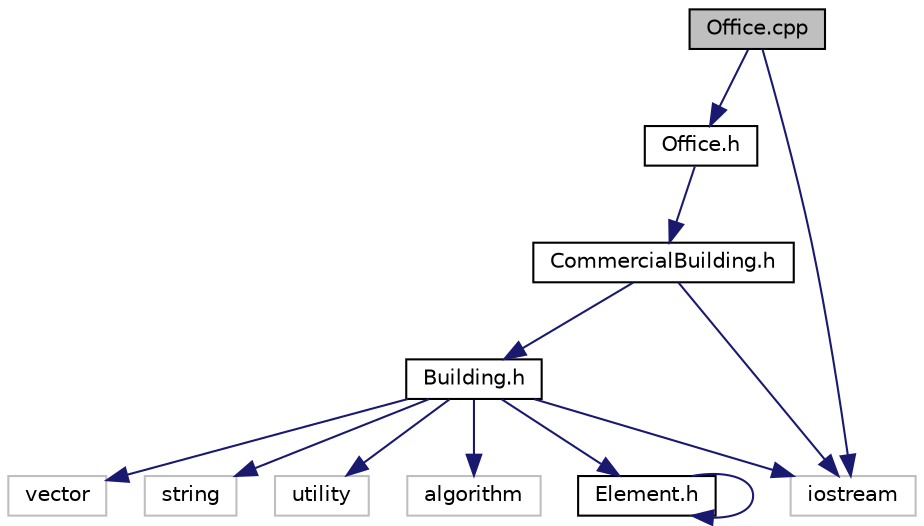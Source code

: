 digraph "Office.cpp"
{
 // LATEX_PDF_SIZE
  edge [fontname="Helvetica",fontsize="10",labelfontname="Helvetica",labelfontsize="10"];
  node [fontname="Helvetica",fontsize="10",shape=record];
  Node1 [label="Office.cpp",height=0.2,width=0.4,color="black", fillcolor="grey75", style="filled", fontcolor="black",tooltip=" "];
  Node1 -> Node2 [color="midnightblue",fontsize="10",style="solid"];
  Node2 [label="Office.h",height=0.2,width=0.4,color="black", fillcolor="white", style="filled",URL="$Office_8h.html",tooltip="Declaration of the Office class."];
  Node2 -> Node3 [color="midnightblue",fontsize="10",style="solid"];
  Node3 [label="CommercialBuilding.h",height=0.2,width=0.4,color="black", fillcolor="white", style="filled",URL="$CommercialBuilding_8h.html",tooltip="Declaration of the CommercialBuilding class."];
  Node3 -> Node4 [color="midnightblue",fontsize="10",style="solid"];
  Node4 [label="Building.h",height=0.2,width=0.4,color="black", fillcolor="white", style="filled",URL="$Building_8h.html",tooltip="Declaration of the Building class."];
  Node4 -> Node5 [color="midnightblue",fontsize="10",style="solid"];
  Node5 [label="string",height=0.2,width=0.4,color="grey75", fillcolor="white", style="filled",tooltip=" "];
  Node4 -> Node6 [color="midnightblue",fontsize="10",style="solid"];
  Node6 [label="vector",height=0.2,width=0.4,color="grey75", fillcolor="white", style="filled",tooltip=" "];
  Node4 -> Node7 [color="midnightblue",fontsize="10",style="solid"];
  Node7 [label="iostream",height=0.2,width=0.4,color="grey75", fillcolor="white", style="filled",tooltip=" "];
  Node4 -> Node8 [color="midnightblue",fontsize="10",style="solid"];
  Node8 [label="utility",height=0.2,width=0.4,color="grey75", fillcolor="white", style="filled",tooltip=" "];
  Node4 -> Node9 [color="midnightblue",fontsize="10",style="solid"];
  Node9 [label="algorithm",height=0.2,width=0.4,color="grey75", fillcolor="white", style="filled",tooltip=" "];
  Node4 -> Node10 [color="midnightblue",fontsize="10",style="solid"];
  Node10 [label="Element.h",height=0.2,width=0.4,color="black", fillcolor="white", style="filled",URL="$Element_8h.html",tooltip=" "];
  Node10 -> Node10 [color="midnightblue",fontsize="10",style="solid"];
  Node3 -> Node7 [color="midnightblue",fontsize="10",style="solid"];
  Node1 -> Node7 [color="midnightblue",fontsize="10",style="solid"];
}
